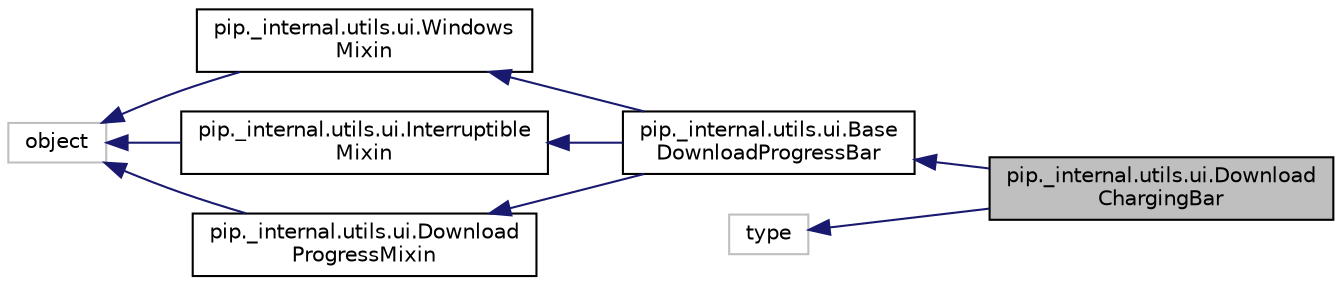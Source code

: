 digraph "pip._internal.utils.ui.DownloadChargingBar"
{
  edge [fontname="Helvetica",fontsize="10",labelfontname="Helvetica",labelfontsize="10"];
  node [fontname="Helvetica",fontsize="10",shape=record];
  rankdir="LR";
  Node7 [label="pip._internal.utils.ui.Download\lChargingBar",height=0.2,width=0.4,color="black", fillcolor="grey75", style="filled", fontcolor="black"];
  Node8 -> Node7 [dir="back",color="midnightblue",fontsize="10",style="solid",fontname="Helvetica"];
  Node8 [label="pip._internal.utils.ui.Base\lDownloadProgressBar",height=0.2,width=0.4,color="black", fillcolor="white", style="filled",URL="$classpip_1_1__internal_1_1utils_1_1ui_1_1_base_download_progress_bar.html"];
  Node9 -> Node8 [dir="back",color="midnightblue",fontsize="10",style="solid",fontname="Helvetica"];
  Node9 [label="pip._internal.utils.ui.Windows\lMixin",height=0.2,width=0.4,color="black", fillcolor="white", style="filled",URL="$classpip_1_1__internal_1_1utils_1_1ui_1_1_windows_mixin.html"];
  Node10 -> Node9 [dir="back",color="midnightblue",fontsize="10",style="solid",fontname="Helvetica"];
  Node10 [label="object",height=0.2,width=0.4,color="grey75", fillcolor="white", style="filled"];
  Node11 -> Node8 [dir="back",color="midnightblue",fontsize="10",style="solid",fontname="Helvetica"];
  Node11 [label="pip._internal.utils.ui.Interruptible\lMixin",height=0.2,width=0.4,color="black", fillcolor="white", style="filled",URL="$classpip_1_1__internal_1_1utils_1_1ui_1_1_interruptible_mixin.html"];
  Node10 -> Node11 [dir="back",color="midnightblue",fontsize="10",style="solid",fontname="Helvetica"];
  Node12 -> Node8 [dir="back",color="midnightblue",fontsize="10",style="solid",fontname="Helvetica"];
  Node12 [label="pip._internal.utils.ui.Download\lProgressMixin",height=0.2,width=0.4,color="black", fillcolor="white", style="filled",URL="$classpip_1_1__internal_1_1utils_1_1ui_1_1_download_progress_mixin.html"];
  Node10 -> Node12 [dir="back",color="midnightblue",fontsize="10",style="solid",fontname="Helvetica"];
  Node13 -> Node7 [dir="back",color="midnightblue",fontsize="10",style="solid",fontname="Helvetica"];
  Node13 [label="type",height=0.2,width=0.4,color="grey75", fillcolor="white", style="filled"];
}
